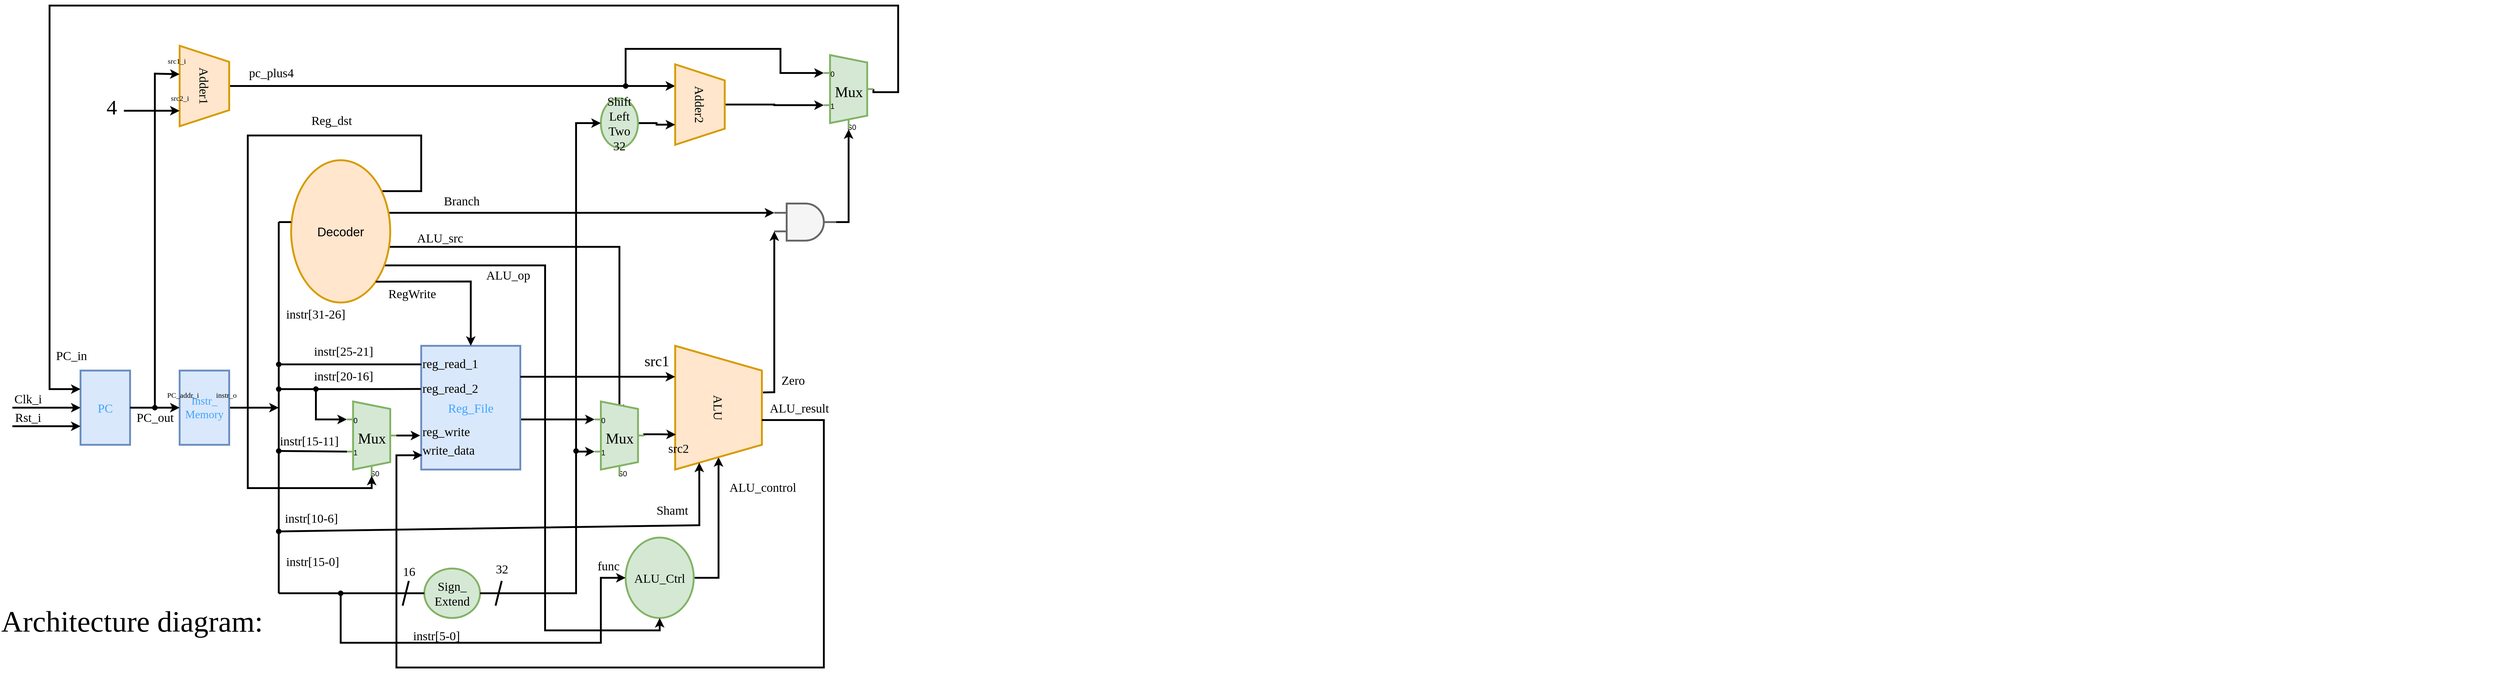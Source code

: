 <mxfile version="13.1.0" type="device"><diagram id="MMjuHMpKuU_hVb7PUEaM" name="Page-1"><mxGraphModel dx="1892" dy="1324" grid="1" gridSize="10" guides="1" tooltips="1" connect="1" arrows="1" fold="1" page="1" pageScale="1" pageWidth="1600" pageHeight="1200" math="0" shadow="0"><root><mxCell id="0"/><mxCell id="1" parent="0"/><mxCell id="vm6hBBIQyybNRMAWsUMP-1" value="&lt;font style=&quot;font-size: 20px&quot; color=&quot;#3da5ff&quot;&gt;PC&lt;/font&gt;" style="rounded=0;html=1;strokeWidth=3;fontFamily=Comic Sans MS;labelBorderColor=none;whiteSpace=wrap;align=center;fillColor=#dae8fc;strokeColor=#6c8ebf;" vertex="1" parent="1"><mxGeometry x="160" y="680" width="80" height="120" as="geometry"/></mxCell><mxCell id="vm6hBBIQyybNRMAWsUMP-25" style="edgeStyle=orthogonalEdgeStyle;rounded=0;orthogonalLoop=1;jettySize=auto;html=1;exitX=1;exitY=0.5;exitDx=0;exitDy=0;strokeWidth=3;" edge="1" parent="1" source="vm6hBBIQyybNRMAWsUMP-2"><mxGeometry relative="1" as="geometry"><mxPoint x="480" y="740" as="targetPoint"/></mxGeometry></mxCell><mxCell id="vm6hBBIQyybNRMAWsUMP-2" value="&lt;font color=&quot;#3da5ff&quot;&gt;&lt;span style=&quot;font-family: &amp;#34;comic sans ms&amp;#34; ; font-size: 18px&quot;&gt;Instr_&lt;/span&gt;&lt;br style=&quot;font-family: &amp;#34;comic sans ms&amp;#34; ; font-size: 18px&quot;&gt;&lt;span style=&quot;font-family: &amp;#34;comic sans ms&amp;#34; ; font-size: 18px&quot;&gt;Memory&lt;/span&gt;&lt;/font&gt;" style="rounded=0;whiteSpace=wrap;html=1;strokeWidth=3;fillColor=#dae8fc;strokeColor=#6c8ebf;" vertex="1" parent="1"><mxGeometry x="320" y="680" width="80" height="120" as="geometry"/></mxCell><mxCell id="vm6hBBIQyybNRMAWsUMP-22" style="edgeStyle=orthogonalEdgeStyle;rounded=0;orthogonalLoop=1;jettySize=auto;html=1;entryX=0;entryY=0.217;entryDx=0;entryDy=3;entryPerimeter=0;strokeWidth=3;" edge="1" parent="1" source="vm6hBBIQyybNRMAWsUMP-3" target="vm6hBBIQyybNRMAWsUMP-14"><mxGeometry relative="1" as="geometry"><Array as="points"><mxPoint x="880" y="759"/><mxPoint x="880" y="759"/></Array></mxGeometry></mxCell><mxCell id="vm6hBBIQyybNRMAWsUMP-3" value="&lt;font face=&quot;comic sans ms&quot; color=&quot;#3da5ff&quot;&gt;&lt;span style=&quot;font-size: 20px&quot;&gt;Reg_File&lt;/span&gt;&lt;/font&gt;" style="rounded=0;whiteSpace=wrap;html=1;strokeWidth=3;fillColor=#dae8fc;strokeColor=#6c8ebf;" vertex="1" parent="1"><mxGeometry x="710" y="640" width="160" height="200" as="geometry"/></mxCell><mxCell id="vm6hBBIQyybNRMAWsUMP-5" value="&lt;font style=&quot;font-size: 20px&quot; face=&quot;Comic Sans MS&quot;&gt;Sign_&lt;br&gt;Extend&lt;/font&gt;" style="ellipse;whiteSpace=wrap;html=1;strokeWidth=3;fillColor=#d5e8d4;strokeColor=#82b366;" vertex="1" parent="1"><mxGeometry x="715" y="1000" width="90" height="80" as="geometry"/></mxCell><mxCell id="vm6hBBIQyybNRMAWsUMP-19" style="edgeStyle=orthogonalEdgeStyle;rounded=0;orthogonalLoop=1;jettySize=auto;html=1;exitX=1;exitY=0.5;exitDx=0;exitDy=0;entryX=1;entryY=0.5;entryDx=0;entryDy=0;strokeWidth=3;" edge="1" parent="1" source="vm6hBBIQyybNRMAWsUMP-6" target="vm6hBBIQyybNRMAWsUMP-7"><mxGeometry relative="1" as="geometry"/></mxCell><mxCell id="vm6hBBIQyybNRMAWsUMP-6" value="&lt;font style=&quot;font-size: 20px&quot; face=&quot;Comic Sans MS&quot;&gt;ALU_Ctrl&lt;/font&gt;" style="ellipse;whiteSpace=wrap;html=1;strokeWidth=3;fillColor=#d5e8d4;strokeColor=#82b366;" vertex="1" parent="1"><mxGeometry x="1040" y="950" width="110" height="130" as="geometry"/></mxCell><mxCell id="vm6hBBIQyybNRMAWsUMP-7" value="&lt;span style=&quot;font-family: &amp;#34;comic sans ms&amp;#34; ; font-size: 20px&quot;&gt;ALU&lt;/span&gt;" style="shape=trapezoid;perimeter=trapezoidPerimeter;whiteSpace=wrap;html=1;rotation=90;strokeWidth=3;fillColor=#ffe6cc;strokeColor=#d79b00;" vertex="1" parent="1"><mxGeometry x="1090" y="670" width="200" height="140" as="geometry"/></mxCell><mxCell id="vm6hBBIQyybNRMAWsUMP-50" style="edgeStyle=orthogonalEdgeStyle;rounded=0;orthogonalLoop=1;jettySize=auto;html=1;strokeColor=#000000;strokeWidth=3;" edge="1" parent="1" source="vm6hBBIQyybNRMAWsUMP-8"><mxGeometry relative="1" as="geometry"><mxPoint x="1120" y="220" as="targetPoint"/></mxGeometry></mxCell><mxCell id="vm6hBBIQyybNRMAWsUMP-8" value="&lt;font face=&quot;Comic Sans MS&quot; style=&quot;font-size: 20px&quot;&gt;Adder1&lt;/font&gt;" style="shape=trapezoid;perimeter=trapezoidPerimeter;whiteSpace=wrap;html=1;rotation=90;strokeWidth=3;fillColor=#ffe6cc;strokeColor=#d79b00;" vertex="1" parent="1"><mxGeometry x="295" y="180" width="130" height="80" as="geometry"/></mxCell><mxCell id="vm6hBBIQyybNRMAWsUMP-18" style="edgeStyle=orthogonalEdgeStyle;rounded=0;orthogonalLoop=1;jettySize=auto;html=1;exitX=0.5;exitY=0;exitDx=0;exitDy=0;entryX=0;entryY=0.65;entryDx=0;entryDy=3;entryPerimeter=0;strokeWidth=3;" edge="1" parent="1" source="vm6hBBIQyybNRMAWsUMP-9" target="vm6hBBIQyybNRMAWsUMP-15"><mxGeometry relative="1" as="geometry"/></mxCell><mxCell id="vm6hBBIQyybNRMAWsUMP-9" value="&lt;span style=&quot;font-family: &amp;#34;comic sans ms&amp;#34; ; font-size: 20px&quot;&gt;Adder2&lt;/span&gt;" style="shape=trapezoid;perimeter=trapezoidPerimeter;whiteSpace=wrap;html=1;rotation=90;strokeWidth=3;fillColor=#ffe6cc;strokeColor=#d79b00;" vertex="1" parent="1"><mxGeometry x="1095" y="210" width="130" height="80" as="geometry"/></mxCell><mxCell id="vm6hBBIQyybNRMAWsUMP-42" style="edgeStyle=orthogonalEdgeStyle;rounded=0;orthogonalLoop=1;jettySize=auto;html=1;entryX=0.5;entryY=0.167;entryDx=0;entryDy=0;entryPerimeter=0;strokeColor=#000000;strokeWidth=3;" edge="1" parent="1" source="vm6hBBIQyybNRMAWsUMP-10" target="vm6hBBIQyybNRMAWsUMP-14"><mxGeometry relative="1" as="geometry"><Array as="points"><mxPoint x="1030" y="480"/></Array></mxGeometry></mxCell><mxCell id="vm6hBBIQyybNRMAWsUMP-44" style="edgeStyle=orthogonalEdgeStyle;rounded=0;orthogonalLoop=1;jettySize=auto;html=1;entryX=0.5;entryY=1;entryDx=0;entryDy=0;strokeColor=#000000;strokeWidth=3;" edge="1" parent="1" source="vm6hBBIQyybNRMAWsUMP-10" target="vm6hBBIQyybNRMAWsUMP-6"><mxGeometry relative="1" as="geometry"><Array as="points"><mxPoint x="910" y="510"/><mxPoint x="910" y="1100"/><mxPoint x="1095" y="1100"/></Array></mxGeometry></mxCell><mxCell id="vm6hBBIQyybNRMAWsUMP-48" style="edgeStyle=orthogonalEdgeStyle;rounded=0;orthogonalLoop=1;jettySize=auto;html=1;entryX=0;entryY=0.25;entryDx=0;entryDy=0;entryPerimeter=0;strokeColor=#000000;strokeWidth=3;" edge="1" parent="1" source="vm6hBBIQyybNRMAWsUMP-10" target="vm6hBBIQyybNRMAWsUMP-12"><mxGeometry relative="1" as="geometry"><Array as="points"><mxPoint x="790" y="425"/><mxPoint x="790" y="425"/></Array></mxGeometry></mxCell><mxCell id="vm6hBBIQyybNRMAWsUMP-49" style="edgeStyle=orthogonalEdgeStyle;rounded=0;orthogonalLoop=1;jettySize=auto;html=1;entryX=0.375;entryY=1;entryDx=10;entryDy=0;entryPerimeter=0;strokeColor=#000000;strokeWidth=3;" edge="1" parent="1" source="vm6hBBIQyybNRMAWsUMP-10" target="vm6hBBIQyybNRMAWsUMP-13"><mxGeometry relative="1" as="geometry"><Array as="points"><mxPoint x="710" y="390"/><mxPoint x="710" y="300"/><mxPoint x="430" y="300"/><mxPoint x="430" y="870"/><mxPoint x="630" y="870"/></Array></mxGeometry></mxCell><mxCell id="vm6hBBIQyybNRMAWsUMP-10" value="&lt;font style=&quot;font-size: 20px&quot;&gt;Decoder&lt;/font&gt;" style="ellipse;whiteSpace=wrap;html=1;strokeWidth=3;fillColor=#ffe6cc;strokeColor=#d79b00;" vertex="1" parent="1"><mxGeometry x="500" y="340" width="160" height="230" as="geometry"/></mxCell><mxCell id="vm6hBBIQyybNRMAWsUMP-43" style="edgeStyle=orthogonalEdgeStyle;rounded=0;orthogonalLoop=1;jettySize=auto;html=1;entryX=0.75;entryY=1;entryDx=0;entryDy=0;strokeColor=#000000;strokeWidth=3;" edge="1" parent="1" source="vm6hBBIQyybNRMAWsUMP-11" target="vm6hBBIQyybNRMAWsUMP-9"><mxGeometry relative="1" as="geometry"/></mxCell><mxCell id="vm6hBBIQyybNRMAWsUMP-11" value="&lt;font style=&quot;font-size: 20px&quot; face=&quot;Comic Sans MS&quot;&gt;Shift&lt;br&gt;Left&lt;br&gt;Two&lt;br&gt;32&lt;/font&gt;" style="ellipse;whiteSpace=wrap;html=1;strokeWidth=3;fillColor=#d5e8d4;strokeColor=#82b366;" vertex="1" parent="1"><mxGeometry x="1000" y="240" width="60" height="80" as="geometry"/></mxCell><mxCell id="vm6hBBIQyybNRMAWsUMP-16" style="edgeStyle=orthogonalEdgeStyle;rounded=0;orthogonalLoop=1;jettySize=auto;html=1;exitX=1;exitY=0.5;exitDx=0;exitDy=0;exitPerimeter=0;entryX=0.375;entryY=1;entryDx=10;entryDy=0;entryPerimeter=0;strokeWidth=3;" edge="1" parent="1" source="vm6hBBIQyybNRMAWsUMP-12" target="vm6hBBIQyybNRMAWsUMP-15"><mxGeometry relative="1" as="geometry"/></mxCell><mxCell id="vm6hBBIQyybNRMAWsUMP-12" value="" style="verticalLabelPosition=bottom;shadow=0;dashed=0;align=center;html=1;verticalAlign=top;shape=mxgraph.electrical.logic_gates.logic_gate;operation=and;strokeWidth=3;fillColor=#f5f5f5;strokeColor=#666666;fontColor=#333333;" vertex="1" parent="1"><mxGeometry x="1280" y="410" width="100" height="60" as="geometry"/></mxCell><mxCell id="vm6hBBIQyybNRMAWsUMP-24" style="edgeStyle=orthogonalEdgeStyle;rounded=0;orthogonalLoop=1;jettySize=auto;html=1;exitX=1;exitY=0.5;exitDx=0;exitDy=-5;exitPerimeter=0;entryX=-0.01;entryY=0.727;entryDx=0;entryDy=0;entryPerimeter=0;strokeWidth=3;" edge="1" parent="1" source="vm6hBBIQyybNRMAWsUMP-13" target="vm6hBBIQyybNRMAWsUMP-3"><mxGeometry relative="1" as="geometry"/></mxCell><mxCell id="vm6hBBIQyybNRMAWsUMP-13" value="&lt;font face=&quot;Comic Sans MS&quot;&gt;Mux&lt;/font&gt;" style="shadow=0;dashed=0;align=center;html=1;strokeWidth=3;shape=mxgraph.electrical.abstract.mux2;fontSize=24;fillColor=#d5e8d4;strokeColor=#82b366;" vertex="1" parent="1"><mxGeometry x="590" y="730" width="80" height="120" as="geometry"/></mxCell><mxCell id="vm6hBBIQyybNRMAWsUMP-20" style="edgeStyle=orthogonalEdgeStyle;rounded=0;orthogonalLoop=1;jettySize=auto;html=1;exitX=1;exitY=0.5;exitDx=0;exitDy=-5;exitPerimeter=0;entryX=0.717;entryY=0.992;entryDx=0;entryDy=0;entryPerimeter=0;strokeWidth=3;" edge="1" parent="1" source="vm6hBBIQyybNRMAWsUMP-14" target="vm6hBBIQyybNRMAWsUMP-7"><mxGeometry relative="1" as="geometry"><Array as="points"><mxPoint x="1070" y="783"/><mxPoint x="1095" y="783"/></Array></mxGeometry></mxCell><mxCell id="vm6hBBIQyybNRMAWsUMP-14" value="&lt;font style=&quot;font-size: 24px&quot; face=&quot;Comic Sans MS&quot;&gt;Mux&lt;/font&gt;" style="shadow=0;dashed=0;align=center;html=1;strokeWidth=3;shape=mxgraph.electrical.abstract.mux2;flipH=0;flipV=0;noLabel=0;connectable=1;allowArrows=1;recursiveResize=1;perimeterSpacing=0;fontSize=24;fillColor=#d5e8d4;strokeColor=#82b366;" vertex="1" parent="1"><mxGeometry x="990" y="730" width="80" height="120" as="geometry"/></mxCell><mxCell id="vm6hBBIQyybNRMAWsUMP-52" style="edgeStyle=orthogonalEdgeStyle;rounded=0;orthogonalLoop=1;jettySize=auto;html=1;entryX=0;entryY=0.25;entryDx=0;entryDy=0;strokeColor=#000000;exitX=1;exitY=0.5;exitDx=0;exitDy=-5;exitPerimeter=0;strokeWidth=3;" edge="1" parent="1" source="vm6hBBIQyybNRMAWsUMP-15" target="vm6hBBIQyybNRMAWsUMP-1"><mxGeometry relative="1" as="geometry"><Array as="points"><mxPoint x="1440" y="230"/><mxPoint x="1480" y="230"/><mxPoint x="1480" y="90"/><mxPoint x="110" y="90"/><mxPoint x="110" y="710"/></Array></mxGeometry></mxCell><mxCell id="vm6hBBIQyybNRMAWsUMP-15" value="&lt;font face=&quot;Comic Sans MS&quot;&gt;Mux&lt;/font&gt;" style="shadow=0;dashed=0;align=center;html=1;strokeWidth=3;shape=mxgraph.electrical.abstract.mux2;fillColor=#d5e8d4;strokeColor=#82b366;fontSize=24;" vertex="1" parent="1"><mxGeometry x="1360" y="170" width="80" height="120" as="geometry"/></mxCell><mxCell id="vm6hBBIQyybNRMAWsUMP-26" value="" style="endArrow=none;html=1;strokeWidth=3;" edge="1" parent="1"><mxGeometry width="50" height="50" relative="1" as="geometry"><mxPoint x="480" y="1040" as="sourcePoint"/><mxPoint x="480" y="440" as="targetPoint"/></mxGeometry></mxCell><mxCell id="vm6hBBIQyybNRMAWsUMP-27" value="" style="endArrow=none;html=1;entryX=0;entryY=0.5;entryDx=0;entryDy=0;strokeWidth=3;" edge="1" parent="1" target="vm6hBBIQyybNRMAWsUMP-5"><mxGeometry width="50" height="50" relative="1" as="geometry"><mxPoint x="480" y="1040" as="sourcePoint"/><mxPoint x="670" y="810" as="targetPoint"/></mxGeometry></mxCell><mxCell id="vm6hBBIQyybNRMAWsUMP-28" value="" style="endArrow=none;html=1;entryX=0;entryY=0.435;entryDx=0;entryDy=0;entryPerimeter=0;strokeWidth=3;" edge="1" parent="1" target="vm6hBBIQyybNRMAWsUMP-10"><mxGeometry width="50" height="50" relative="1" as="geometry"><mxPoint x="480" y="440" as="sourcePoint"/><mxPoint x="490" y="470" as="targetPoint"/></mxGeometry></mxCell><mxCell id="vm6hBBIQyybNRMAWsUMP-29" value="" style="endArrow=none;html=1;entryX=-0.003;entryY=0.349;entryDx=0;entryDy=0;entryPerimeter=0;strokeWidth=3;endFill=0;startArrow=oval;startFill=1;" edge="1" parent="1" target="vm6hBBIQyybNRMAWsUMP-3"><mxGeometry width="50" height="50" relative="1" as="geometry"><mxPoint x="480" y="710" as="sourcePoint"/><mxPoint x="670" y="710" as="targetPoint"/></mxGeometry></mxCell><mxCell id="vm6hBBIQyybNRMAWsUMP-30" value="" style="endArrow=none;html=1;entryX=0;entryY=0.15;entryDx=0;entryDy=0;entryPerimeter=0;strokeWidth=3;startArrow=oval;startFill=1;" edge="1" parent="1" target="vm6hBBIQyybNRMAWsUMP-3"><mxGeometry width="50" height="50" relative="1" as="geometry"><mxPoint x="480" y="670" as="sourcePoint"/><mxPoint x="660" y="670" as="targetPoint"/></mxGeometry></mxCell><mxCell id="vm6hBBIQyybNRMAWsUMP-32" value="" style="endArrow=classic;html=1;entryX=0;entryY=0.217;entryDx=0;entryDy=3;entryPerimeter=0;rounded=0;strokeWidth=3;startArrow=oval;startFill=1;" edge="1" parent="1" target="vm6hBBIQyybNRMAWsUMP-13"><mxGeometry width="50" height="50" relative="1" as="geometry"><mxPoint x="540" y="710" as="sourcePoint"/><mxPoint x="540" y="790" as="targetPoint"/><Array as="points"><mxPoint x="540" y="759"/></Array></mxGeometry></mxCell><mxCell id="vm6hBBIQyybNRMAWsUMP-33" value="" style="endArrow=oval;html=1;exitX=0;exitY=0.65;exitDx=0;exitDy=3;exitPerimeter=0;strokeWidth=3;endFill=0;" edge="1" parent="1" source="vm6hBBIQyybNRMAWsUMP-13"><mxGeometry width="50" height="50" relative="1" as="geometry"><mxPoint x="680" y="780" as="sourcePoint"/><mxPoint x="480" y="810" as="targetPoint"/></mxGeometry></mxCell><mxCell id="vm6hBBIQyybNRMAWsUMP-34" value="" style="endArrow=classic;html=1;entryX=0;entryY=0.65;entryDx=0;entryDy=3;entryPerimeter=0;rounded=0;strokeWidth=3;" edge="1" parent="1" target="vm6hBBIQyybNRMAWsUMP-14"><mxGeometry width="50" height="50" relative="1" as="geometry"><mxPoint x="960" y="811" as="sourcePoint"/><mxPoint x="830" y="710" as="targetPoint"/><Array as="points"/></mxGeometry></mxCell><mxCell id="vm6hBBIQyybNRMAWsUMP-35" value="" style="endArrow=classic;html=1;rounded=0;entryX=0;entryY=0.5;entryDx=0;entryDy=0;strokeWidth=3;startArrow=oval;startFill=1;" edge="1" parent="1" target="vm6hBBIQyybNRMAWsUMP-6"><mxGeometry width="50" height="50" relative="1" as="geometry"><mxPoint x="580" y="1040" as="sourcePoint"/><mxPoint x="1030" y="1090" as="targetPoint"/><Array as="points"><mxPoint x="580" y="1120"/><mxPoint x="1000" y="1120"/><mxPoint x="1000" y="1015"/></Array></mxGeometry></mxCell><mxCell id="vm6hBBIQyybNRMAWsUMP-36" value="" style="endArrow=classic;html=1;entryX=0.012;entryY=0.884;entryDx=0;entryDy=0;entryPerimeter=0;rounded=0;strokeWidth=3;" edge="1" parent="1" target="vm6hBBIQyybNRMAWsUMP-3"><mxGeometry width="50" height="50" relative="1" as="geometry"><mxPoint x="1260" y="760" as="sourcePoint"/><mxPoint x="680" y="870" as="targetPoint"/><Array as="points"><mxPoint x="1360" y="760"/><mxPoint x="1360" y="1160"/><mxPoint x="670" y="1160"/><mxPoint x="670" y="817"/></Array></mxGeometry></mxCell><mxCell id="vm6hBBIQyybNRMAWsUMP-37" value="" style="endArrow=classic;html=1;entryX=0.25;entryY=1;entryDx=0;entryDy=0;exitX=1;exitY=0.25;exitDx=0;exitDy=0;strokeWidth=3;" edge="1" parent="1" source="vm6hBBIQyybNRMAWsUMP-3" target="vm6hBBIQyybNRMAWsUMP-7"><mxGeometry width="50" height="50" relative="1" as="geometry"><mxPoint x="780" y="770" as="sourcePoint"/><mxPoint x="830" y="720" as="targetPoint"/></mxGeometry></mxCell><mxCell id="vm6hBBIQyybNRMAWsUMP-38" value="" style="endArrow=classic;html=1;exitX=1;exitY=0.5;exitDx=0;exitDy=0;entryX=0;entryY=0.5;entryDx=0;entryDy=0;strokeWidth=3;" edge="1" parent="1" source="vm6hBBIQyybNRMAWsUMP-1" target="vm6hBBIQyybNRMAWsUMP-2"><mxGeometry width="50" height="50" relative="1" as="geometry"><mxPoint x="780" y="580" as="sourcePoint"/><mxPoint x="830" y="530" as="targetPoint"/></mxGeometry></mxCell><mxCell id="vm6hBBIQyybNRMAWsUMP-39" value="" style="endArrow=classic;html=1;strokeColor=#000000;rounded=0;strokeWidth=3;startArrow=oval;startFill=1;" edge="1" parent="1"><mxGeometry width="50" height="50" relative="1" as="geometry"><mxPoint x="280" y="740" as="sourcePoint"/><mxPoint x="320" y="201" as="targetPoint"/><Array as="points"><mxPoint x="280" y="220"/><mxPoint x="280" y="200"/></Array></mxGeometry></mxCell><mxCell id="vm6hBBIQyybNRMAWsUMP-40" value="" style="endArrow=classic;html=1;strokeColor=#000000;exitX=1;exitY=1;exitDx=0;exitDy=0;entryX=0.5;entryY=0;entryDx=0;entryDy=0;rounded=0;strokeWidth=3;" edge="1" parent="1" source="vm6hBBIQyybNRMAWsUMP-10" target="vm6hBBIQyybNRMAWsUMP-3"><mxGeometry width="50" height="50" relative="1" as="geometry"><mxPoint x="780" y="580" as="sourcePoint"/><mxPoint x="830" y="530" as="targetPoint"/><Array as="points"><mxPoint x="790" y="536"/></Array></mxGeometry></mxCell><mxCell id="vm6hBBIQyybNRMAWsUMP-45" value="" style="endArrow=classic;html=1;strokeColor=#000000;entryX=0;entryY=0.5;entryDx=0;entryDy=0;rounded=0;strokeWidth=3;" edge="1" parent="1" target="vm6hBBIQyybNRMAWsUMP-11"><mxGeometry width="50" height="50" relative="1" as="geometry"><mxPoint x="960" y="810" as="sourcePoint"/><mxPoint x="830" y="730" as="targetPoint"/><Array as="points"><mxPoint x="960" y="280"/></Array></mxGeometry></mxCell><mxCell id="vm6hBBIQyybNRMAWsUMP-47" value="" style="endArrow=classic;html=1;strokeColor=#000000;entryX=0;entryY=0.75;entryDx=0;entryDy=0;entryPerimeter=0;exitX=0.377;exitY=-0.013;exitDx=0;exitDy=0;exitPerimeter=0;rounded=0;strokeWidth=3;" edge="1" parent="1" source="vm6hBBIQyybNRMAWsUMP-7" target="vm6hBBIQyybNRMAWsUMP-12"><mxGeometry width="50" height="50" relative="1" as="geometry"><mxPoint x="830" y="520" as="sourcePoint"/><mxPoint x="880" y="470" as="targetPoint"/><Array as="points"><mxPoint x="1280" y="715"/></Array></mxGeometry></mxCell><mxCell id="vm6hBBIQyybNRMAWsUMP-51" value="" style="endArrow=classic;html=1;strokeColor=#000000;entryX=0;entryY=0.217;entryDx=0;entryDy=3;entryPerimeter=0;rounded=0;strokeWidth=3;startArrow=oval;startFill=1;" edge="1" parent="1" target="vm6hBBIQyybNRMAWsUMP-15"><mxGeometry width="50" height="50" relative="1" as="geometry"><mxPoint x="1040" y="220" as="sourcePoint"/><mxPoint x="880" y="490" as="targetPoint"/><Array as="points"><mxPoint x="1040" y="160"/><mxPoint x="1290" y="160"/><mxPoint x="1290" y="199"/></Array></mxGeometry></mxCell><mxCell id="vm6hBBIQyybNRMAWsUMP-53" value="" style="endArrow=classic;html=1;strokeColor=#000000;entryX=0;entryY=0.5;entryDx=0;entryDy=0;strokeWidth=3;" edge="1" parent="1" target="vm6hBBIQyybNRMAWsUMP-1"><mxGeometry width="50" height="50" relative="1" as="geometry"><mxPoint x="50" y="740" as="sourcePoint"/><mxPoint x="700" y="900" as="targetPoint"/></mxGeometry></mxCell><mxCell id="vm6hBBIQyybNRMAWsUMP-54" value="" style="endArrow=classic;html=1;strokeColor=#000000;entryX=0;entryY=0.75;entryDx=0;entryDy=0;strokeWidth=3;" edge="1" parent="1" target="vm6hBBIQyybNRMAWsUMP-1"><mxGeometry width="50" height="50" relative="1" as="geometry"><mxPoint x="50" y="770" as="sourcePoint"/><mxPoint x="160" y="772.6" as="targetPoint"/></mxGeometry></mxCell><mxCell id="vm6hBBIQyybNRMAWsUMP-58" value="" style="endArrow=oval;html=1;exitX=1;exitY=0.5;exitDx=0;exitDy=0;rounded=0;strokeWidth=3;endFill=1;" edge="1" parent="1" source="vm6hBBIQyybNRMAWsUMP-5"><mxGeometry width="50" height="50" relative="1" as="geometry"><mxPoint x="805" y="1040" as="sourcePoint"/><mxPoint x="960" y="810" as="targetPoint"/><Array as="points"><mxPoint x="960" y="1040"/></Array></mxGeometry></mxCell><mxCell id="vm6hBBIQyybNRMAWsUMP-59" value="PC_in" style="text;html=1;resizable=0;autosize=1;align=center;verticalAlign=middle;points=[];fillColor=none;strokeColor=none;rounded=0;fontFamily=Comic Sans MS;fontSize=20;" vertex="1" parent="1"><mxGeometry x="110" y="640" width="70" height="30" as="geometry"/></mxCell><mxCell id="vm6hBBIQyybNRMAWsUMP-60" value="Clk_i" style="text;html=1;resizable=0;autosize=1;align=center;verticalAlign=middle;points=[];fillColor=none;strokeColor=none;rounded=0;fontFamily=Comic Sans MS;fontSize=20;" vertex="1" parent="1"><mxGeometry x="45" y="710" width="60" height="30" as="geometry"/></mxCell><mxCell id="vm6hBBIQyybNRMAWsUMP-61" value="Rst_i" style="text;html=1;resizable=0;autosize=1;align=center;verticalAlign=middle;points=[];fillColor=none;strokeColor=none;rounded=0;fontFamily=Comic Sans MS;fontSize=20;" vertex="1" parent="1"><mxGeometry x="40" y="740" width="70" height="30" as="geometry"/></mxCell><mxCell id="vm6hBBIQyybNRMAWsUMP-62" value="PC_out" style="text;html=1;resizable=0;autosize=1;align=center;verticalAlign=middle;points=[];fillColor=none;strokeColor=none;rounded=0;fontFamily=Comic Sans MS;fontSize=20;" vertex="1" parent="1"><mxGeometry x="240" y="740" width="80" height="30" as="geometry"/></mxCell><mxCell id="vm6hBBIQyybNRMAWsUMP-65" value="PC_addr_i" style="text;html=1;resizable=0;autosize=1;align=center;verticalAlign=middle;points=[];fillColor=none;strokeColor=none;rounded=0;fontFamily=Comic Sans MS;" vertex="1" parent="1"><mxGeometry x="290" y="710" width="70" height="20" as="geometry"/></mxCell><mxCell id="vm6hBBIQyybNRMAWsUMP-66" value="instr_o" style="text;html=1;resizable=0;autosize=1;align=center;verticalAlign=middle;points=[];fillColor=none;strokeColor=none;rounded=0;fontFamily=Comic Sans MS;" vertex="1" parent="1"><mxGeometry x="365" y="710" width="60" height="20" as="geometry"/></mxCell><mxCell id="vm6hBBIQyybNRMAWsUMP-67" value="src1_i" style="text;html=1;resizable=0;autosize=1;align=center;verticalAlign=middle;points=[];fillColor=none;strokeColor=none;rounded=0;fontFamily=Comic Sans MS;" vertex="1" parent="1"><mxGeometry x="290" y="170" width="50" height="20" as="geometry"/></mxCell><mxCell id="vm6hBBIQyybNRMAWsUMP-68" value="src2_i" style="text;html=1;resizable=0;autosize=1;align=center;verticalAlign=middle;points=[];fillColor=none;strokeColor=none;rounded=0;fontFamily=Comic Sans MS;" vertex="1" parent="1"><mxGeometry x="295" y="230" width="50" height="20" as="geometry"/></mxCell><mxCell id="vm6hBBIQyybNRMAWsUMP-70" value="" style="endArrow=classic;html=1;strokeColor=#000000;strokeWidth=3;fontFamily=Comic Sans MS;entryX=0.808;entryY=1;entryDx=0;entryDy=0;entryPerimeter=0;" edge="1" parent="1" target="vm6hBBIQyybNRMAWsUMP-8"><mxGeometry width="50" height="50" relative="1" as="geometry"><mxPoint x="230" y="260" as="sourcePoint"/><mxPoint x="390" y="200" as="targetPoint"/></mxGeometry></mxCell><mxCell id="vm6hBBIQyybNRMAWsUMP-71" value="4" style="text;html=1;resizable=0;autosize=1;align=center;verticalAlign=middle;points=[];fillColor=none;strokeColor=none;rounded=0;fontFamily=Comic Sans MS;fontSize=34;" vertex="1" parent="1"><mxGeometry x="190" y="230" width="40" height="50" as="geometry"/></mxCell><mxCell id="vm6hBBIQyybNRMAWsUMP-74" value="pc_plus4" style="text;whiteSpace=wrap;html=1;fontFamily=Comic Sans MS;fontSize=20;" vertex="1" parent="1"><mxGeometry x="430" y="180" width="70" height="30" as="geometry"/></mxCell><mxCell id="vm6hBBIQyybNRMAWsUMP-75" value="instr[31-26]" style="text;whiteSpace=wrap;html=1;fontFamily=Comic Sans MS;fontSize=20;" vertex="1" parent="1"><mxGeometry x="490" y="570" width="130" height="30" as="geometry"/></mxCell><mxCell id="vm6hBBIQyybNRMAWsUMP-76" value="instr[25-21]" style="text;whiteSpace=wrap;html=1;fontFamily=Comic Sans MS;fontSize=20;" vertex="1" parent="1"><mxGeometry x="535" y="630" width="125" height="30" as="geometry"/></mxCell><mxCell id="vm6hBBIQyybNRMAWsUMP-77" value="instr[20-16]&lt;span style=&quot;color: rgba(0, 0, 0, 0); font-family: monospace; font-size: 20px;&quot;&gt;%3CmxGraphModel%3E%3Croot%3E%3CmxCell%20id%3D%220%22%2F%3E%3CmxCell%20id%3D%221%22%20parent%3D%220%22%2F%3E%3CmxCell%20id%3D%222%22%20value%3D%22instr%5B31-26%5D%22%20style%3D%22text%3BwhiteSpace%3Dwrap%3Bhtml%3D1%3BfontFamily%3DComic%20Sans%20MS%3B%22%20vertex%3D%221%22%20parent%3D%221%22%3E%3CmxGeometry%20x%3D%22530%22%20y%3D%22640%22%20width%3D%2290%22%20height%3D%2230%22%20as%3D%22geometry%22%2F%3E%3C%2FmxCell%3E%3C%2Froot%3E%3C%2FmxGraphMod&lt;/span&gt;" style="text;whiteSpace=wrap;html=1;fontFamily=Comic Sans MS;fontSize=20;" vertex="1" parent="1"><mxGeometry x="535" y="670" width="110" height="30" as="geometry"/></mxCell><mxCell id="vm6hBBIQyybNRMAWsUMP-78" value="instr[15-11]" style="text;whiteSpace=wrap;html=1;fontFamily=Comic Sans MS;fontSize=20;" vertex="1" parent="1"><mxGeometry x="480" y="775" width="120" height="30" as="geometry"/></mxCell><mxCell id="vm6hBBIQyybNRMAWsUMP-79" value="&lt;font style=&quot;font-size: 20px;&quot;&gt;instr[15-0]&lt;/font&gt;" style="text;whiteSpace=wrap;html=1;fontFamily=Comic Sans MS;fontSize=20;" vertex="1" parent="1"><mxGeometry x="490" y="970" width="120" height="30" as="geometry"/></mxCell><mxCell id="vm6hBBIQyybNRMAWsUMP-80" value="&lt;font style=&quot;font-size: 20px&quot;&gt;reg_read_1&lt;/font&gt;" style="text;whiteSpace=wrap;html=1;fontFamily=Comic Sans MS;" vertex="1" parent="1"><mxGeometry x="710" y="650" width="90" height="30" as="geometry"/></mxCell><mxCell id="vm6hBBIQyybNRMAWsUMP-81" value="&lt;font style=&quot;font-size: 20px&quot;&gt;reg_read_2&lt;/font&gt;" style="text;whiteSpace=wrap;html=1;fontFamily=Comic Sans MS;" vertex="1" parent="1"><mxGeometry x="710" y="690" width="90" height="30" as="geometry"/></mxCell><mxCell id="vm6hBBIQyybNRMAWsUMP-83" value="&lt;font style=&quot;font-size: 20px&quot;&gt;reg_write&lt;/font&gt;" style="text;whiteSpace=wrap;html=1;fontFamily=Comic Sans MS;" vertex="1" parent="1"><mxGeometry x="710" y="760" width="90" height="30" as="geometry"/></mxCell><mxCell id="vm6hBBIQyybNRMAWsUMP-84" value="&lt;font style=&quot;font-size: 20px&quot;&gt;write_data&lt;/font&gt;" style="text;whiteSpace=wrap;html=1;fontFamily=Comic Sans MS;" vertex="1" parent="1"><mxGeometry x="710" y="790" width="90" height="30" as="geometry"/></mxCell><mxCell id="vm6hBBIQyybNRMAWsUMP-85" value="" style="endArrow=none;html=1;strokeColor=#000000;strokeWidth=3;fontFamily=Comic Sans MS;fontSize=24;" edge="1" parent="1"><mxGeometry width="50" height="50" relative="1" as="geometry"><mxPoint x="680" y="1060" as="sourcePoint"/><mxPoint x="690" y="1020" as="targetPoint"/></mxGeometry></mxCell><mxCell id="vm6hBBIQyybNRMAWsUMP-86" value="" style="endArrow=none;html=1;strokeColor=#000000;strokeWidth=3;fontFamily=Comic Sans MS;fontSize=24;" edge="1" parent="1"><mxGeometry width="50" height="50" relative="1" as="geometry"><mxPoint x="830" y="1060" as="sourcePoint"/><mxPoint x="840" y="1020" as="targetPoint"/></mxGeometry></mxCell><mxCell id="vm6hBBIQyybNRMAWsUMP-87" value="&lt;font style=&quot;font-size: 20px&quot;&gt;16&lt;/font&gt;" style="text;html=1;align=center;verticalAlign=middle;resizable=0;points=[];autosize=1;fontSize=24;fontFamily=Comic Sans MS;" vertex="1" parent="1"><mxGeometry x="670" y="984" width="40" height="40" as="geometry"/></mxCell><mxCell id="vm6hBBIQyybNRMAWsUMP-88" value="&lt;font style=&quot;font-size: 20px&quot;&gt;32&lt;/font&gt;" style="text;html=1;align=center;verticalAlign=middle;resizable=0;points=[];autosize=1;fontSize=24;fontFamily=Comic Sans MS;" vertex="1" parent="1"><mxGeometry x="820" y="980" width="40" height="40" as="geometry"/></mxCell><mxCell id="vm6hBBIQyybNRMAWsUMP-89" value="&lt;font style=&quot;font-size: 20px;&quot;&gt;instr[5-0]&lt;/font&gt;" style="text;whiteSpace=wrap;html=1;fontFamily=Comic Sans MS;fontSize=20;" vertex="1" parent="1"><mxGeometry x="695" y="1090" width="130" height="30" as="geometry"/></mxCell><mxCell id="vm6hBBIQyybNRMAWsUMP-90" value="&lt;font style=&quot;font-size: 20px&quot;&gt;ALU_op&lt;/font&gt;" style="text;html=1;align=center;verticalAlign=middle;resizable=0;points=[];autosize=1;fontSize=16;fontFamily=Comic Sans MS;" vertex="1" parent="1"><mxGeometry x="805" y="510" width="90" height="30" as="geometry"/></mxCell><mxCell id="vm6hBBIQyybNRMAWsUMP-93" value="&lt;font style=&quot;font-size: 20px&quot;&gt;ALU_src&lt;/font&gt;" style="text;html=1;align=center;verticalAlign=middle;resizable=0;points=[];autosize=1;fontSize=16;fontFamily=Comic Sans MS;" vertex="1" parent="1"><mxGeometry x="690" y="450" width="100" height="30" as="geometry"/></mxCell><mxCell id="vm6hBBIQyybNRMAWsUMP-94" value="&lt;span style=&quot;font-size: 20px&quot;&gt;RegWrite&lt;/span&gt;" style="text;html=1;align=center;verticalAlign=middle;resizable=0;points=[];autosize=1;fontSize=16;fontFamily=Comic Sans MS;" vertex="1" parent="1"><mxGeometry x="640" y="540" width="110" height="30" as="geometry"/></mxCell><mxCell id="vm6hBBIQyybNRMAWsUMP-96" value="&lt;font style=&quot;font-size: 20px&quot;&gt;Branch&lt;/font&gt;" style="text;html=1;align=center;verticalAlign=middle;resizable=0;points=[];autosize=1;fontSize=16;fontFamily=Comic Sans MS;" vertex="1" parent="1"><mxGeometry x="735" y="390" width="80" height="30" as="geometry"/></mxCell><mxCell id="vm6hBBIQyybNRMAWsUMP-97" value="&lt;font style=&quot;font-size: 20px&quot;&gt;Reg_dst&lt;/font&gt;" style="text;html=1;align=center;verticalAlign=middle;resizable=0;points=[];autosize=1;fontSize=16;fontFamily=Comic Sans MS;" vertex="1" parent="1"><mxGeometry x="520" y="260" width="90" height="30" as="geometry"/></mxCell><mxCell id="vm6hBBIQyybNRMAWsUMP-98" value="src1" style="text;html=1;align=center;verticalAlign=middle;resizable=0;points=[];autosize=1;fontSize=24;fontFamily=Comic Sans MS;" vertex="1" parent="1"><mxGeometry x="1060" y="650" width="60" height="30" as="geometry"/></mxCell><mxCell id="vm6hBBIQyybNRMAWsUMP-101" value="&lt;span style=&quot;font-size: 20px&quot;&gt;src2&lt;/span&gt;" style="text;html=1;align=center;verticalAlign=middle;resizable=0;points=[];autosize=1;fontSize=16;fontFamily=Comic Sans MS;" vertex="1" parent="1"><mxGeometry x="1095" y="790" width="60" height="30" as="geometry"/></mxCell><mxCell id="vm6hBBIQyybNRMAWsUMP-103" value="&lt;font style=&quot;font-size: 20px&quot;&gt;Zero&lt;/font&gt;" style="text;html=1;align=center;verticalAlign=middle;resizable=0;points=[];autosize=1;fontSize=16;fontFamily=Comic Sans MS;" vertex="1" parent="1"><mxGeometry x="1280" y="680" width="60" height="30" as="geometry"/></mxCell><mxCell id="vm6hBBIQyybNRMAWsUMP-104" value="&lt;span style=&quot;font-size: 20px&quot;&gt;ALU_result&lt;/span&gt;" style="text;html=1;align=center;verticalAlign=middle;resizable=0;points=[];autosize=1;fontSize=16;fontFamily=Comic Sans MS;" vertex="1" parent="1"><mxGeometry x="1260" y="725" width="120" height="30" as="geometry"/></mxCell><mxCell id="vm6hBBIQyybNRMAWsUMP-107" value="" style="endArrow=classic;html=1;strokeColor=#000000;strokeWidth=3;fontFamily=Comic Sans MS;fontSize=20;entryX=1;entryY=0.75;entryDx=0;entryDy=0;startArrow=oval;startFill=1;rounded=0;" edge="1" parent="1" target="vm6hBBIQyybNRMAWsUMP-7"><mxGeometry width="50" height="50" relative="1" as="geometry"><mxPoint x="480" y="940" as="sourcePoint"/><mxPoint x="800" y="620" as="targetPoint"/><Array as="points"><mxPoint x="1159" y="930"/></Array></mxGeometry></mxCell><mxCell id="vm6hBBIQyybNRMAWsUMP-109" value="&lt;font style=&quot;font-size: 20px&quot;&gt;instr[10-6]&lt;/font&gt;" style="text;whiteSpace=wrap;html=1;fontFamily=Comic Sans MS;fontSize=20;" vertex="1" parent="1"><mxGeometry x="487.5" y="900" width="125" height="30" as="geometry"/></mxCell><mxCell id="vm6hBBIQyybNRMAWsUMP-110" value="Shamt" style="text;html=1;align=center;verticalAlign=middle;resizable=0;points=[];autosize=1;fontSize=20;fontFamily=Comic Sans MS;" vertex="1" parent="1"><mxGeometry x="1075" y="890" width="80" height="30" as="geometry"/></mxCell><mxCell id="vm6hBBIQyybNRMAWsUMP-113" value="&lt;font style=&quot;font-size: 20px&quot;&gt;func&lt;/font&gt;" style="text;html=1;align=center;verticalAlign=middle;resizable=0;points=[];autosize=1;fontSize=34;fontFamily=Comic Sans MS;" vertex="1" parent="1"><mxGeometry x="982" y="967" width="60" height="50" as="geometry"/></mxCell><mxCell id="vm6hBBIQyybNRMAWsUMP-115" value="&lt;font style=&quot;font-size: 20px&quot;&gt;ALU_control&lt;/font&gt;" style="text;html=1;align=center;verticalAlign=middle;resizable=0;points=[];autosize=1;fontSize=34;fontFamily=Comic Sans MS;" vertex="1" parent="1"><mxGeometry x="1196" y="840" width="130" height="50" as="geometry"/></mxCell><mxCell id="vm6hBBIQyybNRMAWsUMP-117" value="&lt;span style=&quot;color: rgb(0 , 0 , 0) ; font-family: &amp;#34;comic sans ms&amp;#34; ; font-size: 48px ; font-style: normal ; font-weight: normal ; letter-spacing: normal ; text-align: center ; text-indent: 0px ; text-transform: none ; word-spacing: 0px ; text-decoration: none ; float: none ; display: inline&quot;&gt;Architecture diagram:&lt;/span&gt;" style="text;whiteSpace=wrap;html=1;fontSize=34;fontFamily=Comic Sans MS;" vertex="1" parent="1"><mxGeometry x="30" y="1050" width="530" height="60" as="geometry"/></mxCell></root></mxGraphModel></diagram></mxfile>